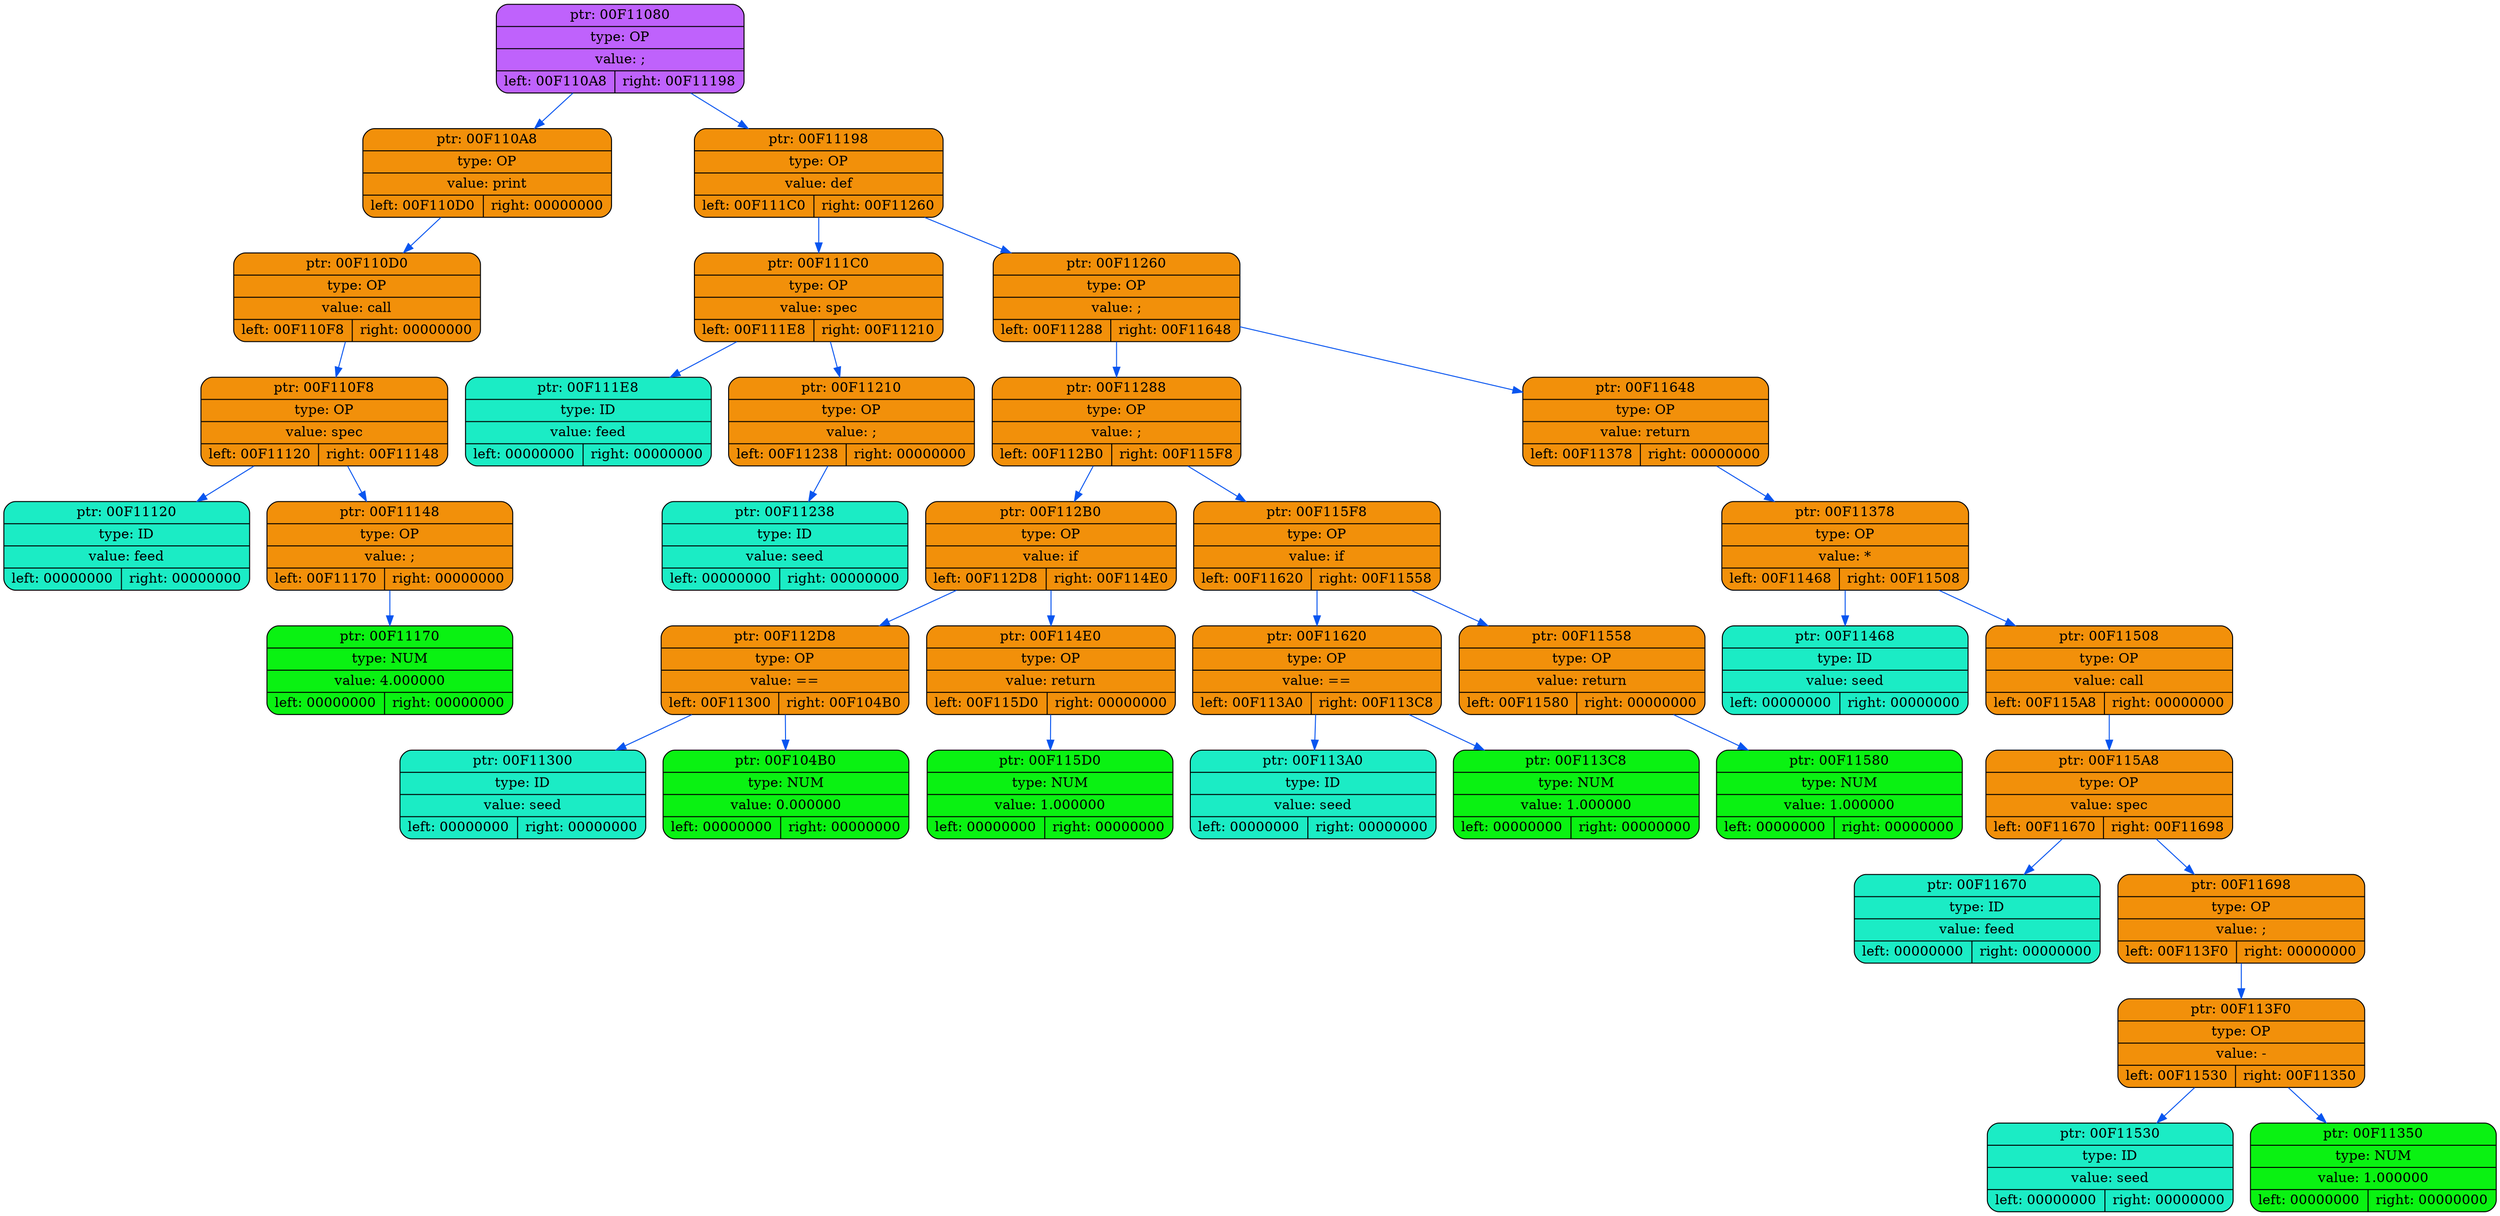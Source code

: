 digraph
{
    rankdir=TP

        node00F11080[shape=record,style="rounded,filled",fillcolor="#BF62FC",label="{ ptr: 00F11080 | type: OP | value: ;| { left: 00F110A8 | right: 00F11198 }}"];
    node00F11080 -> node00F110A8[color="#0855F0"]
    node00F110A8[shape=record,style="rounded,filled",fillcolor="#F2900A",label="{ ptr: 00F110A8 | type: OP | value: print| { left: 00F110D0 | right: 00000000 }}"];
    node00F110A8 -> node00F110D0[color="#0855F0"]
    node00F110D0[shape=record,style="rounded,filled",fillcolor="#F2900A",label="{ ptr: 00F110D0 | type: OP | value: call| { left: 00F110F8 | right: 00000000 }}"];
    node00F110D0 -> node00F110F8[color="#0855F0"]
    node00F110F8[shape=record,style="rounded,filled",fillcolor="#F2900A",label="{ ptr: 00F110F8 | type: OP | value: spec| { left: 00F11120 | right: 00F11148 }}"];
    node00F110F8 -> node00F11120[color="#0855F0"]
    node00F11120[shape=record,style="rounded,filled",fillcolor="#1BECC5",label="{ ptr: 00F11120 | type: ID | value: feed| { left: 00000000 | right: 00000000 }}"];
    node00F110F8 -> node00F11148[color="#0855F0"]
    node00F11148[shape=record,style="rounded,filled",fillcolor="#F2900A",label="{ ptr: 00F11148 | type: OP | value: ;| { left: 00F11170 | right: 00000000 }}"];
    node00F11148 -> node00F11170[color="#0855F0"]
    node00F11170[shape=record,style="rounded,filled",fillcolor="#0AF212",label="{ ptr: 00F11170 | type: NUM | value: 4.000000| { left: 00000000 | right: 00000000 }}"];
    node00F11080 -> node00F11198[color="#0855F0"]
    node00F11198[shape=record,style="rounded,filled",fillcolor="#F2900A",label="{ ptr: 00F11198 | type: OP | value: def| { left: 00F111C0 | right: 00F11260 }}"];
    node00F11198 -> node00F111C0[color="#0855F0"]
    node00F111C0[shape=record,style="rounded,filled",fillcolor="#F2900A",label="{ ptr: 00F111C0 | type: OP | value: spec| { left: 00F111E8 | right: 00F11210 }}"];
    node00F111C0 -> node00F111E8[color="#0855F0"]
    node00F111E8[shape=record,style="rounded,filled",fillcolor="#1BECC5",label="{ ptr: 00F111E8 | type: ID | value: feed| { left: 00000000 | right: 00000000 }}"];
    node00F111C0 -> node00F11210[color="#0855F0"]
    node00F11210[shape=record,style="rounded,filled",fillcolor="#F2900A",label="{ ptr: 00F11210 | type: OP | value: ;| { left: 00F11238 | right: 00000000 }}"];
    node00F11210 -> node00F11238[color="#0855F0"]
    node00F11238[shape=record,style="rounded,filled",fillcolor="#1BECC5",label="{ ptr: 00F11238 | type: ID | value: seed| { left: 00000000 | right: 00000000 }}"];
    node00F11198 -> node00F11260[color="#0855F0"]
    node00F11260[shape=record,style="rounded,filled",fillcolor="#F2900A",label="{ ptr: 00F11260 | type: OP | value: ;| { left: 00F11288 | right: 00F11648 }}"];
    node00F11260 -> node00F11288[color="#0855F0"]
    node00F11288[shape=record,style="rounded,filled",fillcolor="#F2900A",label="{ ptr: 00F11288 | type: OP | value: ;| { left: 00F112B0 | right: 00F115F8 }}"];
    node00F11288 -> node00F112B0[color="#0855F0"]
    node00F112B0[shape=record,style="rounded,filled",fillcolor="#F2900A",label="{ ptr: 00F112B0 | type: OP | value: if| { left: 00F112D8 | right: 00F114E0 }}"];
    node00F112B0 -> node00F112D8[color="#0855F0"]
    node00F112D8[shape=record,style="rounded,filled",fillcolor="#F2900A",label="{ ptr: 00F112D8 | type: OP | value: ==| { left: 00F11300 | right: 00F104B0 }}"];
    node00F112D8 -> node00F11300[color="#0855F0"]
    node00F11300[shape=record,style="rounded,filled",fillcolor="#1BECC5",label="{ ptr: 00F11300 | type: ID | value: seed| { left: 00000000 | right: 00000000 }}"];
    node00F112D8 -> node00F104B0[color="#0855F0"]
    node00F104B0[shape=record,style="rounded,filled",fillcolor="#0AF212",label="{ ptr: 00F104B0 | type: NUM | value: 0.000000| { left: 00000000 | right: 00000000 }}"];
    node00F112B0 -> node00F114E0[color="#0855F0"]
    node00F114E0[shape=record,style="rounded,filled",fillcolor="#F2900A",label="{ ptr: 00F114E0 | type: OP | value: return| { left: 00F115D0 | right: 00000000 }}"];
    node00F114E0 -> node00F115D0[color="#0855F0"]
    node00F115D0[shape=record,style="rounded,filled",fillcolor="#0AF212",label="{ ptr: 00F115D0 | type: NUM | value: 1.000000| { left: 00000000 | right: 00000000 }}"];
    node00F11288 -> node00F115F8[color="#0855F0"]
    node00F115F8[shape=record,style="rounded,filled",fillcolor="#F2900A",label="{ ptr: 00F115F8 | type: OP | value: if| { left: 00F11620 | right: 00F11558 }}"];
    node00F115F8 -> node00F11620[color="#0855F0"]
    node00F11620[shape=record,style="rounded,filled",fillcolor="#F2900A",label="{ ptr: 00F11620 | type: OP | value: ==| { left: 00F113A0 | right: 00F113C8 }}"];
    node00F11620 -> node00F113A0[color="#0855F0"]
    node00F113A0[shape=record,style="rounded,filled",fillcolor="#1BECC5",label="{ ptr: 00F113A0 | type: ID | value: seed| { left: 00000000 | right: 00000000 }}"];
    node00F11620 -> node00F113C8[color="#0855F0"]
    node00F113C8[shape=record,style="rounded,filled",fillcolor="#0AF212",label="{ ptr: 00F113C8 | type: NUM | value: 1.000000| { left: 00000000 | right: 00000000 }}"];
    node00F115F8 -> node00F11558[color="#0855F0"]
    node00F11558[shape=record,style="rounded,filled",fillcolor="#F2900A",label="{ ptr: 00F11558 | type: OP | value: return| { left: 00F11580 | right: 00000000 }}"];
    node00F11558 -> node00F11580[color="#0855F0"]
    node00F11580[shape=record,style="rounded,filled",fillcolor="#0AF212",label="{ ptr: 00F11580 | type: NUM | value: 1.000000| { left: 00000000 | right: 00000000 }}"];
    node00F11260 -> node00F11648[color="#0855F0"]
    node00F11648[shape=record,style="rounded,filled",fillcolor="#F2900A",label="{ ptr: 00F11648 | type: OP | value: return| { left: 00F11378 | right: 00000000 }}"];
    node00F11648 -> node00F11378[color="#0855F0"]
    node00F11378[shape=record,style="rounded,filled",fillcolor="#F2900A",label="{ ptr: 00F11378 | type: OP | value: *| { left: 00F11468 | right: 00F11508 }}"];
    node00F11378 -> node00F11468[color="#0855F0"]
    node00F11468[shape=record,style="rounded,filled",fillcolor="#1BECC5",label="{ ptr: 00F11468 | type: ID | value: seed| { left: 00000000 | right: 00000000 }}"];
    node00F11378 -> node00F11508[color="#0855F0"]
    node00F11508[shape=record,style="rounded,filled",fillcolor="#F2900A",label="{ ptr: 00F11508 | type: OP | value: call| { left: 00F115A8 | right: 00000000 }}"];
    node00F11508 -> node00F115A8[color="#0855F0"]
    node00F115A8[shape=record,style="rounded,filled",fillcolor="#F2900A",label="{ ptr: 00F115A8 | type: OP | value: spec| { left: 00F11670 | right: 00F11698 }}"];
    node00F115A8 -> node00F11670[color="#0855F0"]
    node00F11670[shape=record,style="rounded,filled",fillcolor="#1BECC5",label="{ ptr: 00F11670 | type: ID | value: feed| { left: 00000000 | right: 00000000 }}"];
    node00F115A8 -> node00F11698[color="#0855F0"]
    node00F11698[shape=record,style="rounded,filled",fillcolor="#F2900A",label="{ ptr: 00F11698 | type: OP | value: ;| { left: 00F113F0 | right: 00000000 }}"];
    node00F11698 -> node00F113F0[color="#0855F0"]
    node00F113F0[shape=record,style="rounded,filled",fillcolor="#F2900A",label="{ ptr: 00F113F0 | type: OP | value: -| { left: 00F11530 | right: 00F11350 }}"];
    node00F113F0 -> node00F11530[color="#0855F0"]
    node00F11530[shape=record,style="rounded,filled",fillcolor="#1BECC5",label="{ ptr: 00F11530 | type: ID | value: seed| { left: 00000000 | right: 00000000 }}"];
    node00F113F0 -> node00F11350[color="#0855F0"]
    node00F11350[shape=record,style="rounded,filled",fillcolor="#0AF212",label="{ ptr: 00F11350 | type: NUM | value: 1.000000| { left: 00000000 | right: 00000000 }}"];
}